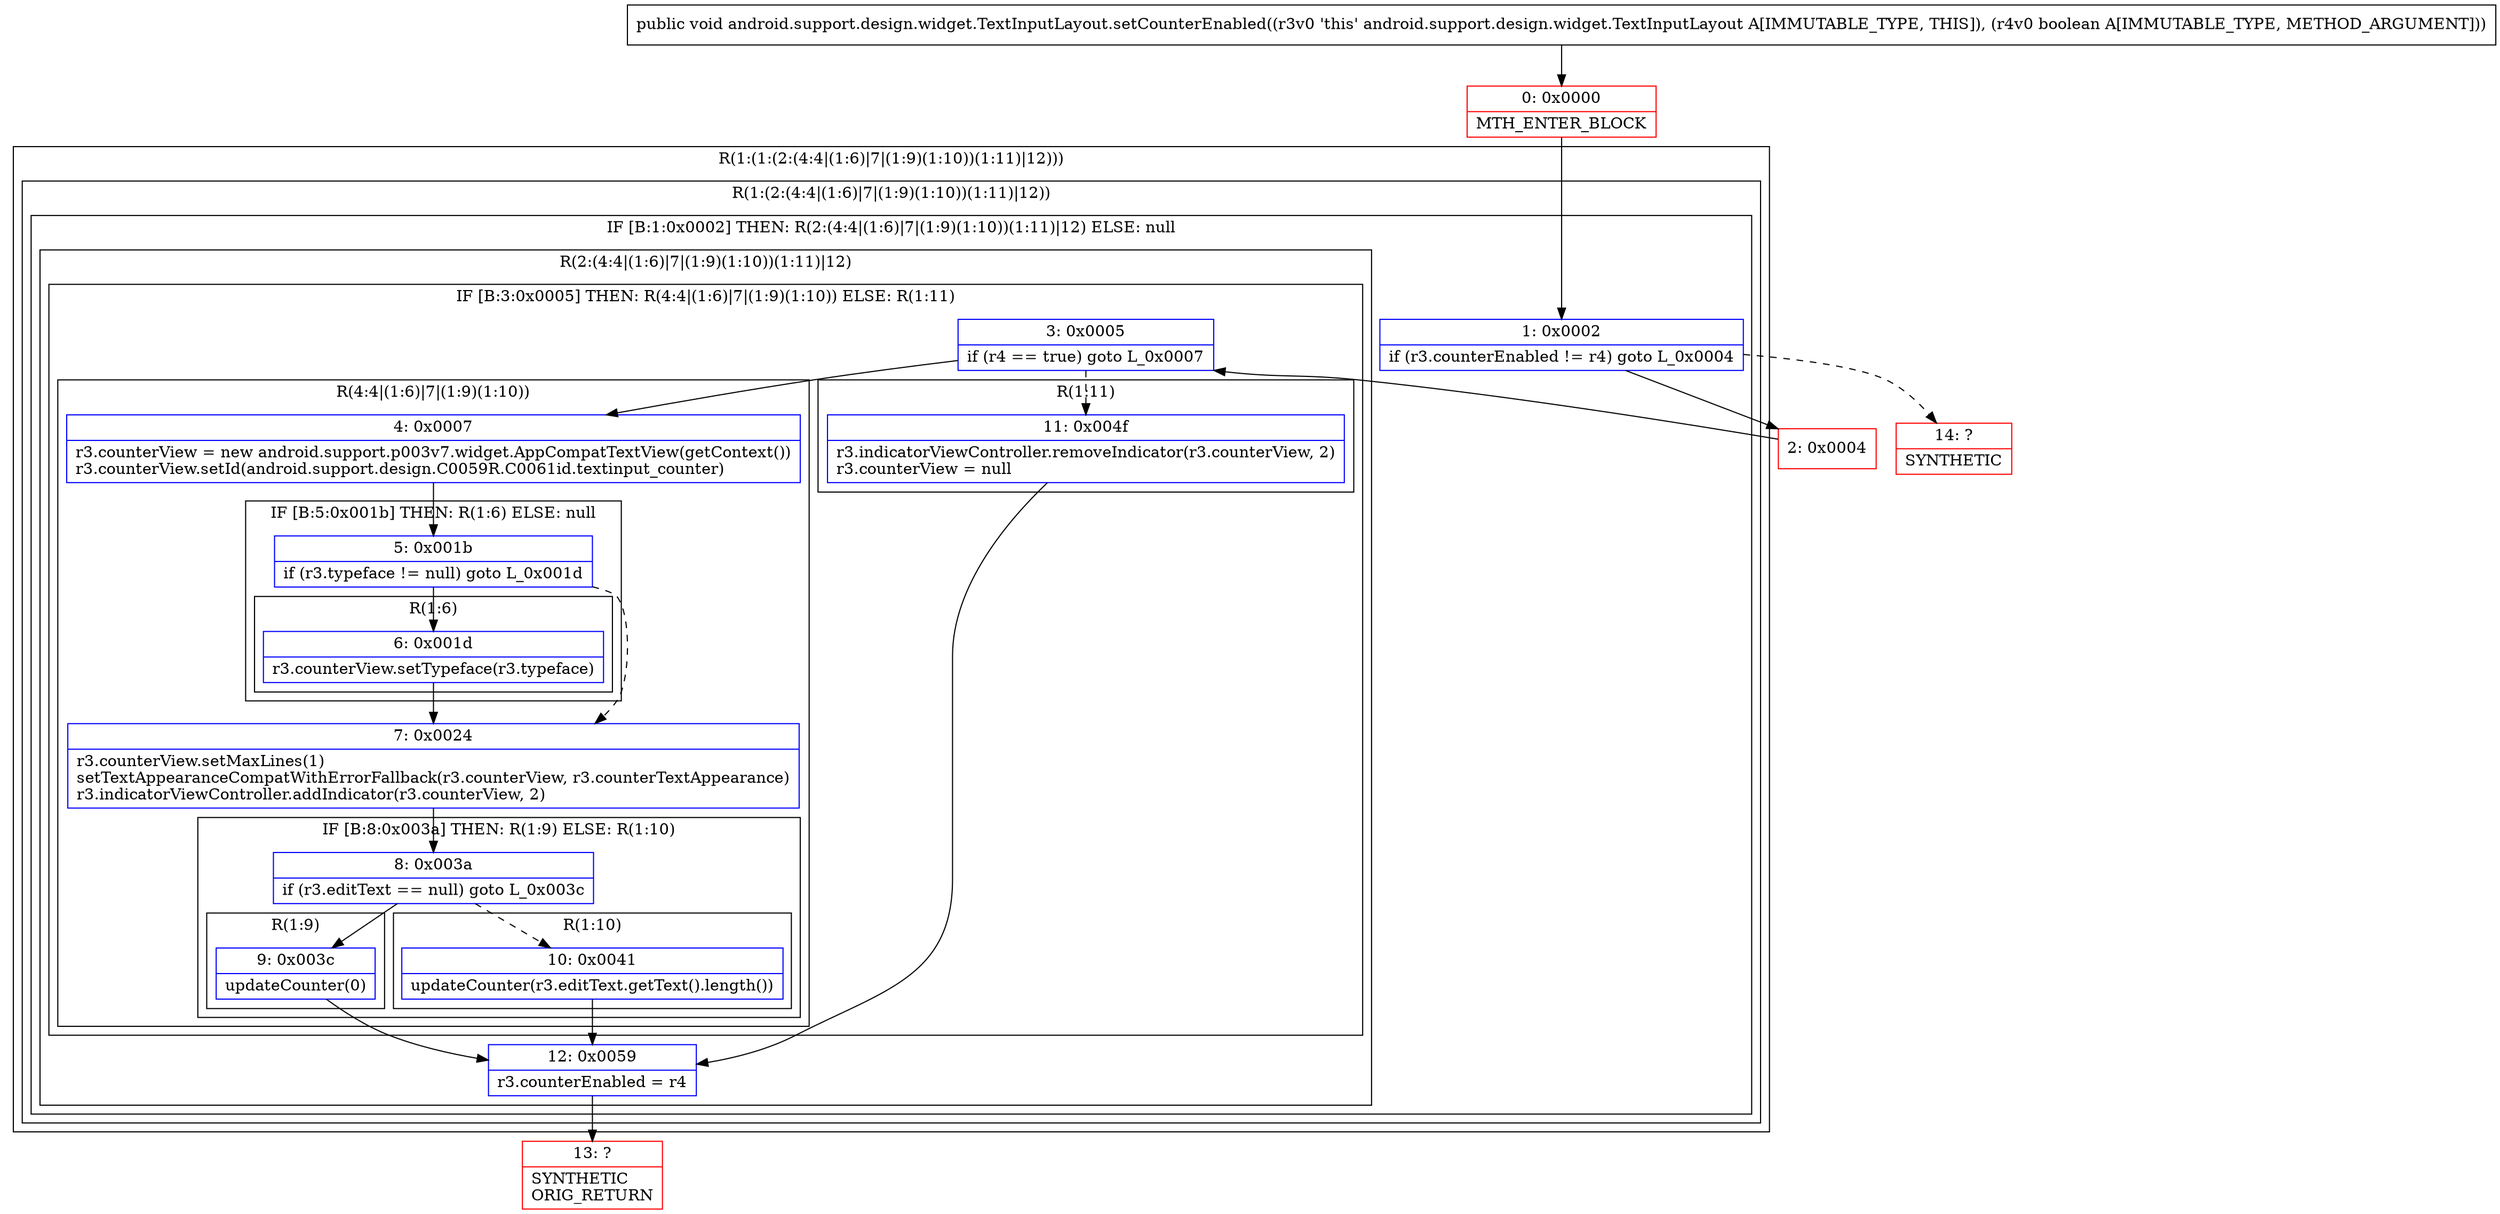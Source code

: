 digraph "CFG forandroid.support.design.widget.TextInputLayout.setCounterEnabled(Z)V" {
subgraph cluster_Region_218518586 {
label = "R(1:(1:(2:(4:4|(1:6)|7|(1:9)(1:10))(1:11)|12)))";
node [shape=record,color=blue];
subgraph cluster_Region_1001279311 {
label = "R(1:(2:(4:4|(1:6)|7|(1:9)(1:10))(1:11)|12))";
node [shape=record,color=blue];
subgraph cluster_IfRegion_36776520 {
label = "IF [B:1:0x0002] THEN: R(2:(4:4|(1:6)|7|(1:9)(1:10))(1:11)|12) ELSE: null";
node [shape=record,color=blue];
Node_1 [shape=record,label="{1\:\ 0x0002|if (r3.counterEnabled != r4) goto L_0x0004\l}"];
subgraph cluster_Region_1694727527 {
label = "R(2:(4:4|(1:6)|7|(1:9)(1:10))(1:11)|12)";
node [shape=record,color=blue];
subgraph cluster_IfRegion_1520128633 {
label = "IF [B:3:0x0005] THEN: R(4:4|(1:6)|7|(1:9)(1:10)) ELSE: R(1:11)";
node [shape=record,color=blue];
Node_3 [shape=record,label="{3\:\ 0x0005|if (r4 == true) goto L_0x0007\l}"];
subgraph cluster_Region_319208018 {
label = "R(4:4|(1:6)|7|(1:9)(1:10))";
node [shape=record,color=blue];
Node_4 [shape=record,label="{4\:\ 0x0007|r3.counterView = new android.support.p003v7.widget.AppCompatTextView(getContext())\lr3.counterView.setId(android.support.design.C0059R.C0061id.textinput_counter)\l}"];
subgraph cluster_IfRegion_418296080 {
label = "IF [B:5:0x001b] THEN: R(1:6) ELSE: null";
node [shape=record,color=blue];
Node_5 [shape=record,label="{5\:\ 0x001b|if (r3.typeface != null) goto L_0x001d\l}"];
subgraph cluster_Region_1719144239 {
label = "R(1:6)";
node [shape=record,color=blue];
Node_6 [shape=record,label="{6\:\ 0x001d|r3.counterView.setTypeface(r3.typeface)\l}"];
}
}
Node_7 [shape=record,label="{7\:\ 0x0024|r3.counterView.setMaxLines(1)\lsetTextAppearanceCompatWithErrorFallback(r3.counterView, r3.counterTextAppearance)\lr3.indicatorViewController.addIndicator(r3.counterView, 2)\l}"];
subgraph cluster_IfRegion_1727037699 {
label = "IF [B:8:0x003a] THEN: R(1:9) ELSE: R(1:10)";
node [shape=record,color=blue];
Node_8 [shape=record,label="{8\:\ 0x003a|if (r3.editText == null) goto L_0x003c\l}"];
subgraph cluster_Region_1073902501 {
label = "R(1:9)";
node [shape=record,color=blue];
Node_9 [shape=record,label="{9\:\ 0x003c|updateCounter(0)\l}"];
}
subgraph cluster_Region_763964548 {
label = "R(1:10)";
node [shape=record,color=blue];
Node_10 [shape=record,label="{10\:\ 0x0041|updateCounter(r3.editText.getText().length())\l}"];
}
}
}
subgraph cluster_Region_195972973 {
label = "R(1:11)";
node [shape=record,color=blue];
Node_11 [shape=record,label="{11\:\ 0x004f|r3.indicatorViewController.removeIndicator(r3.counterView, 2)\lr3.counterView = null\l}"];
}
}
Node_12 [shape=record,label="{12\:\ 0x0059|r3.counterEnabled = r4\l}"];
}
}
}
}
Node_0 [shape=record,color=red,label="{0\:\ 0x0000|MTH_ENTER_BLOCK\l}"];
Node_2 [shape=record,color=red,label="{2\:\ 0x0004}"];
Node_13 [shape=record,color=red,label="{13\:\ ?|SYNTHETIC\lORIG_RETURN\l}"];
Node_14 [shape=record,color=red,label="{14\:\ ?|SYNTHETIC\l}"];
MethodNode[shape=record,label="{public void android.support.design.widget.TextInputLayout.setCounterEnabled((r3v0 'this' android.support.design.widget.TextInputLayout A[IMMUTABLE_TYPE, THIS]), (r4v0 boolean A[IMMUTABLE_TYPE, METHOD_ARGUMENT])) }"];
MethodNode -> Node_0;
Node_1 -> Node_2;
Node_1 -> Node_14[style=dashed];
Node_3 -> Node_4;
Node_3 -> Node_11[style=dashed];
Node_4 -> Node_5;
Node_5 -> Node_6;
Node_5 -> Node_7[style=dashed];
Node_6 -> Node_7;
Node_7 -> Node_8;
Node_8 -> Node_9;
Node_8 -> Node_10[style=dashed];
Node_9 -> Node_12;
Node_10 -> Node_12;
Node_11 -> Node_12;
Node_12 -> Node_13;
Node_0 -> Node_1;
Node_2 -> Node_3;
}

